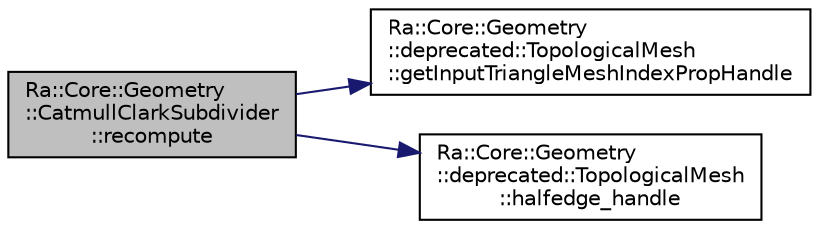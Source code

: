 digraph "Ra::Core::Geometry::CatmullClarkSubdivider::recompute"
{
 // INTERACTIVE_SVG=YES
 // LATEX_PDF_SIZE
  edge [fontname="Helvetica",fontsize="10",labelfontname="Helvetica",labelfontsize="10"];
  node [fontname="Helvetica",fontsize="10",shape=record];
  rankdir="LR";
  Node1 [label="Ra::Core::Geometry\l::CatmullClarkSubdivider\l::recompute",height=0.2,width=0.4,color="black", fillcolor="grey75", style="filled", fontcolor="black",tooltip=" "];
  Node1 -> Node2 [color="midnightblue",fontsize="10",style="solid",fontname="Helvetica"];
  Node2 [label="Ra::Core::Geometry\l::deprecated::TopologicalMesh\l::getInputTriangleMeshIndexPropHandle",height=0.2,width=0.4,color="black", fillcolor="white", style="filled",URL="$classRa_1_1Core_1_1Geometry_1_1deprecated_1_1TopologicalMesh.html#a455255ea94c80383ae007a0ea8c53c59",tooltip=" "];
  Node1 -> Node3 [color="midnightblue",fontsize="10",style="solid",fontname="Helvetica"];
  Node3 [label="Ra::Core::Geometry\l::deprecated::TopologicalMesh\l::halfedge_handle",height=0.2,width=0.4,color="black", fillcolor="white", style="filled",URL="$classRa_1_1Core_1_1Geometry_1_1deprecated_1_1TopologicalMesh.html#aaba0897eaabd141a25000b5f8efeb14c",tooltip=" "];
}
